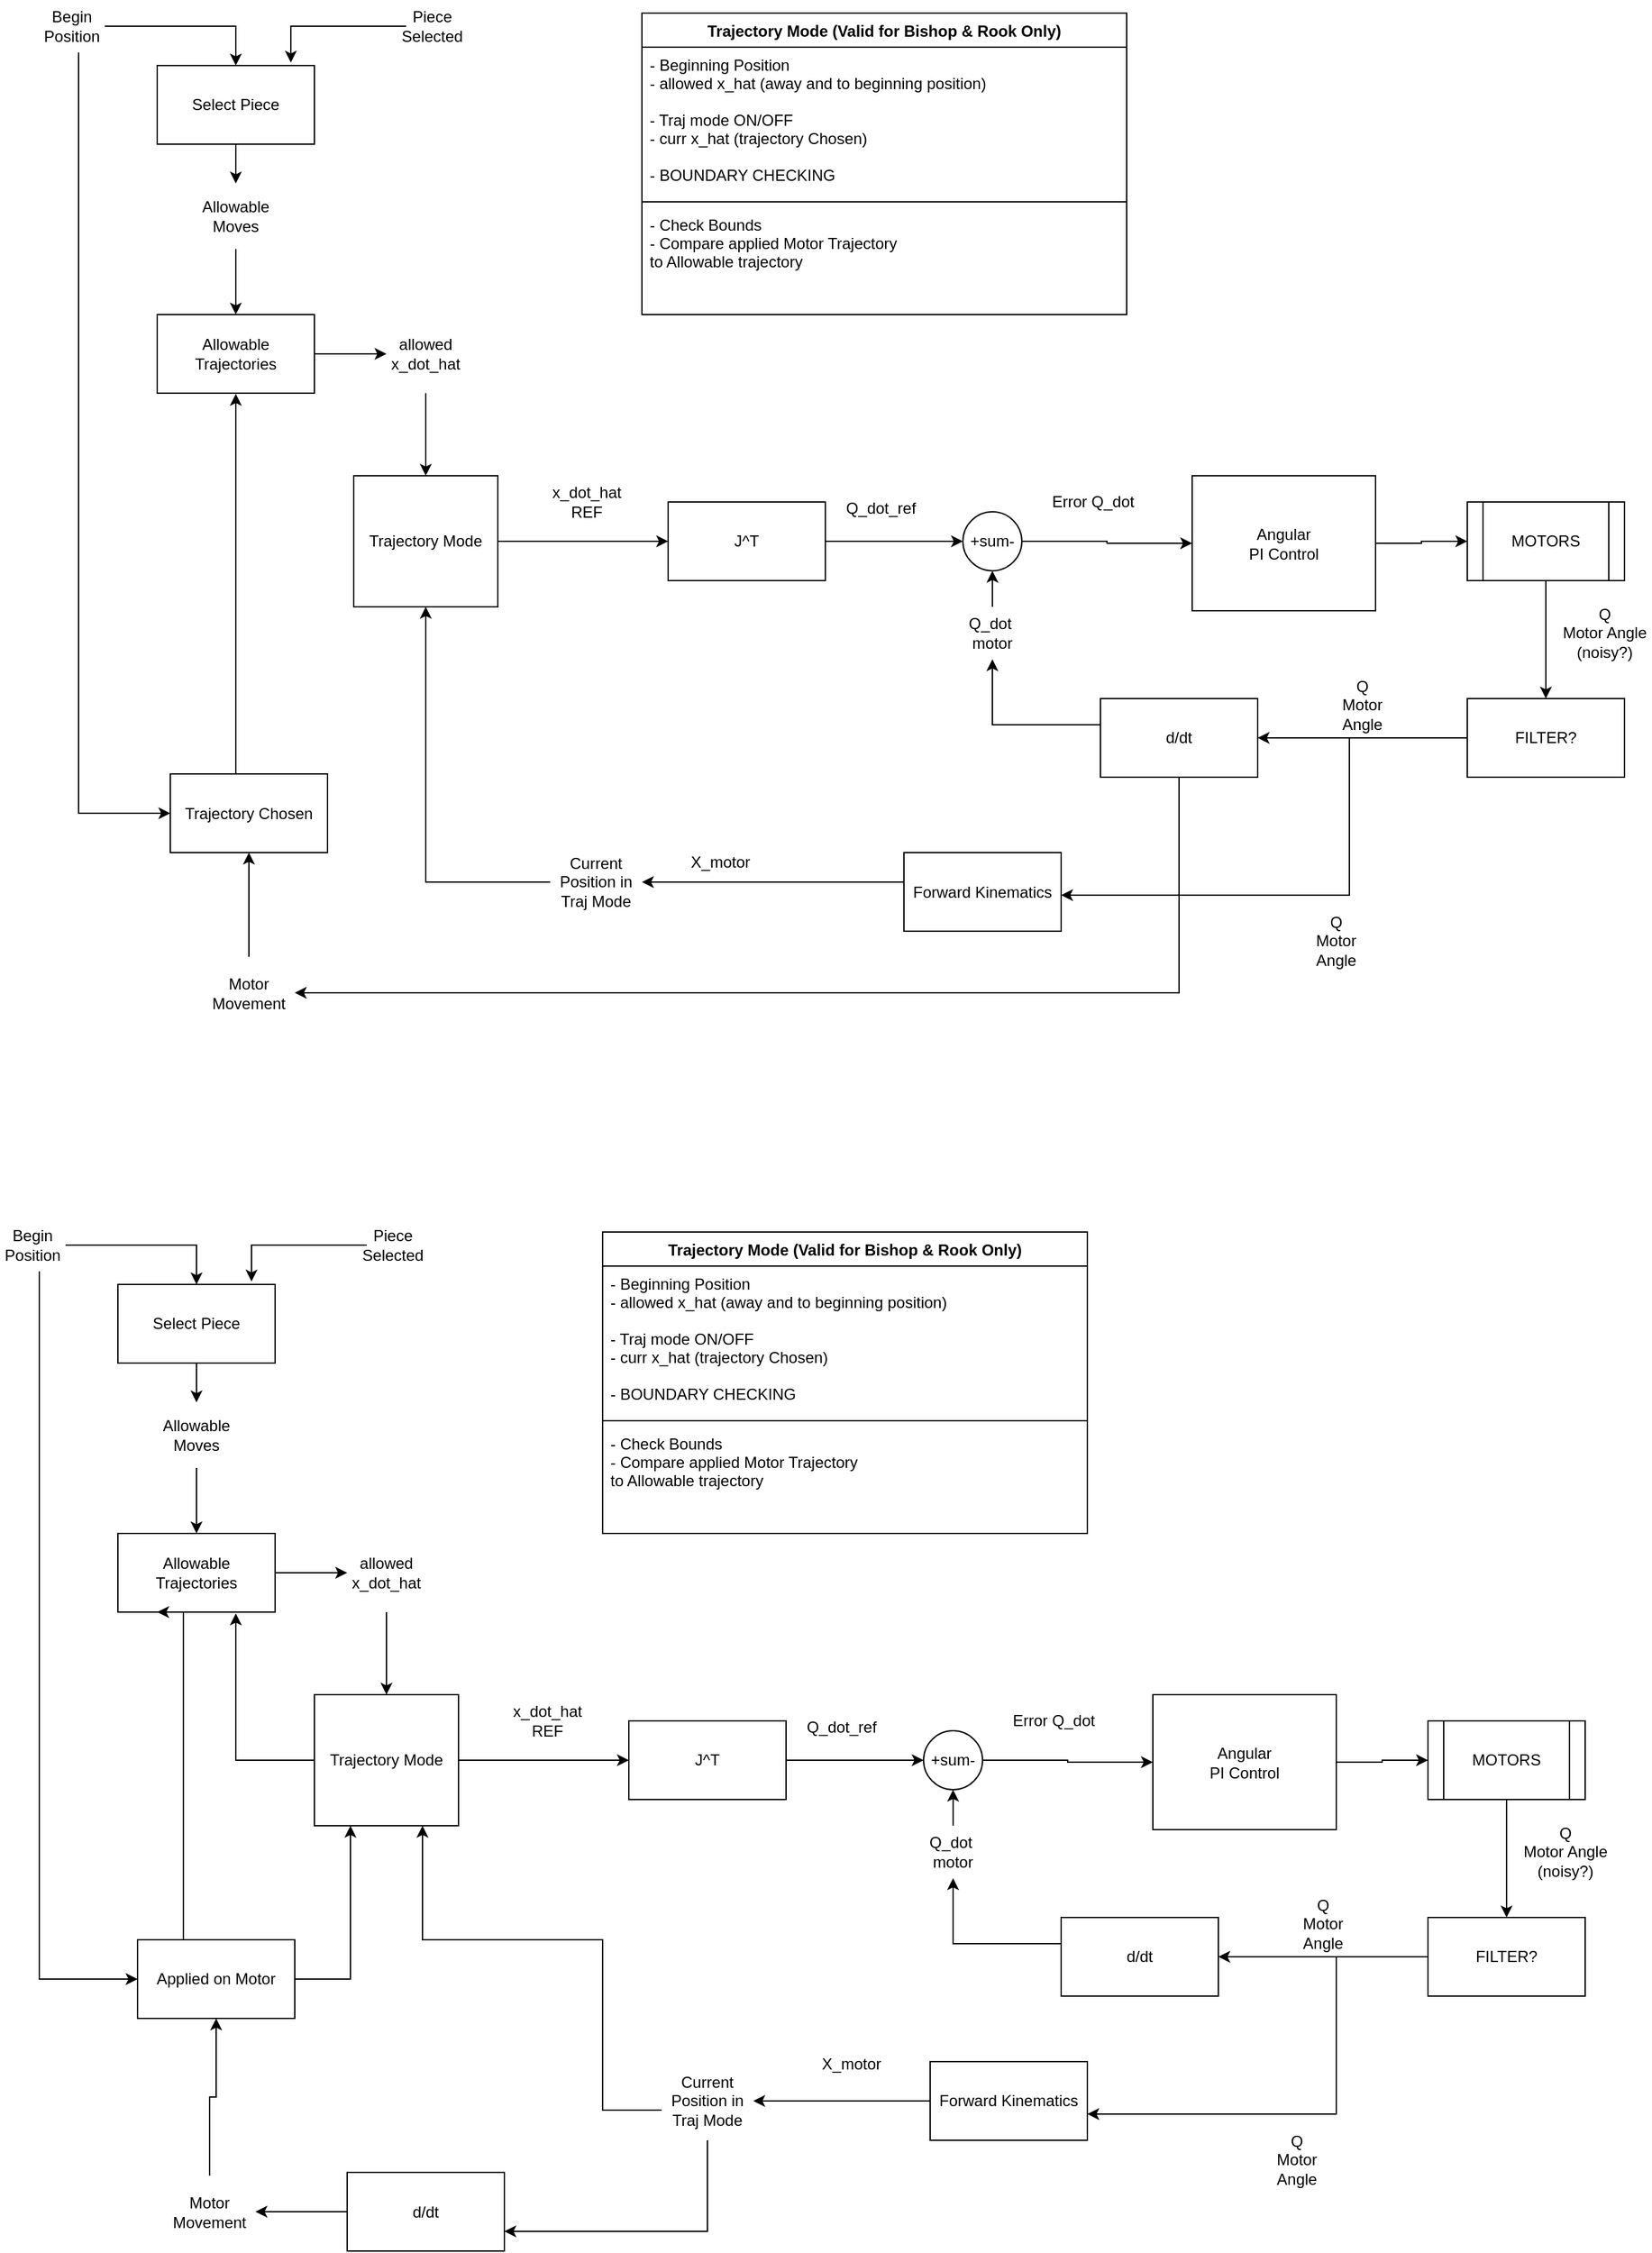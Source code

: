 <mxfile version="14.6.13" type="github"><diagram id="no_zvn_jt7BNAMizP92p" name="Page-1"><mxGraphModel dx="1377" dy="839" grid="1" gridSize="10" guides="1" tooltips="1" connect="1" arrows="1" fold="1" page="1" pageScale="1" pageWidth="827" pageHeight="1169" math="0" shadow="0"><root><mxCell id="0"/><mxCell id="1" parent="0"/><mxCell id="gTRop01zv4GmD_jJxqDv-25" value="" style="edgeStyle=orthogonalEdgeStyle;rounded=0;orthogonalLoop=1;jettySize=auto;html=1;" parent="1" source="gTRop01zv4GmD_jJxqDv-1" target="gTRop01zv4GmD_jJxqDv-9" edge="1"><mxGeometry relative="1" as="geometry"/></mxCell><mxCell id="gTRop01zv4GmD_jJxqDv-1" value="Select Piece" style="rounded=0;whiteSpace=wrap;html=1;" parent="1" vertex="1"><mxGeometry x="150" y="110" width="120" height="60" as="geometry"/></mxCell><mxCell id="gTRop01zv4GmD_jJxqDv-3" value="" style="edgeStyle=orthogonalEdgeStyle;rounded=0;orthogonalLoop=1;jettySize=auto;html=1;" parent="1" source="gTRop01zv4GmD_jJxqDv-2" target="gTRop01zv4GmD_jJxqDv-1" edge="1"><mxGeometry relative="1" as="geometry"/></mxCell><mxCell id="gTRop01zv4GmD_jJxqDv-81" value="" style="edgeStyle=orthogonalEdgeStyle;rounded=0;orthogonalLoop=1;jettySize=auto;html=1;entryX=0;entryY=0.5;entryDx=0;entryDy=0;" parent="1" source="gTRop01zv4GmD_jJxqDv-2" target="gTRop01zv4GmD_jJxqDv-33" edge="1"><mxGeometry relative="1" as="geometry"><mxPoint x="85" y="200" as="targetPoint"/><Array as="points"><mxPoint x="90" y="680"/></Array></mxGeometry></mxCell><mxCell id="gTRop01zv4GmD_jJxqDv-2" value="Begin&lt;br&gt;Position" style="text;html=1;strokeColor=none;fillColor=none;align=center;verticalAlign=middle;whiteSpace=wrap;rounded=0;" parent="1" vertex="1"><mxGeometry x="60" y="60" width="50" height="40" as="geometry"/></mxCell><mxCell id="gTRop01zv4GmD_jJxqDv-6" value="" style="edgeStyle=orthogonalEdgeStyle;rounded=0;orthogonalLoop=1;jettySize=auto;html=1;entryX=0.85;entryY=-0.037;entryDx=0;entryDy=0;entryPerimeter=0;" parent="1" source="gTRop01zv4GmD_jJxqDv-4" target="gTRop01zv4GmD_jJxqDv-1" edge="1"><mxGeometry relative="1" as="geometry"><mxPoint x="330" y="100" as="targetPoint"/></mxGeometry></mxCell><mxCell id="gTRop01zv4GmD_jJxqDv-4" value="Piece Selected" style="text;html=1;strokeColor=none;fillColor=none;align=center;verticalAlign=middle;whiteSpace=wrap;rounded=0;" parent="1" vertex="1"><mxGeometry x="340" y="70" width="40" height="20" as="geometry"/></mxCell><mxCell id="gTRop01zv4GmD_jJxqDv-26" value="" style="edgeStyle=orthogonalEdgeStyle;rounded=0;orthogonalLoop=1;jettySize=auto;html=1;" parent="1" source="gTRop01zv4GmD_jJxqDv-9" target="gTRop01zv4GmD_jJxqDv-16" edge="1"><mxGeometry relative="1" as="geometry"/></mxCell><mxCell id="gTRop01zv4GmD_jJxqDv-9" value="Allowable Moves" style="text;html=1;strokeColor=none;fillColor=none;align=center;verticalAlign=middle;whiteSpace=wrap;rounded=0;" parent="1" vertex="1"><mxGeometry x="180" y="200" width="60" height="50" as="geometry"/></mxCell><mxCell id="gTRop01zv4GmD_jJxqDv-77" value="" style="edgeStyle=orthogonalEdgeStyle;rounded=0;orthogonalLoop=1;jettySize=auto;html=1;" parent="1" source="gTRop01zv4GmD_jJxqDv-16" target="gTRop01zv4GmD_jJxqDv-31" edge="1"><mxGeometry relative="1" as="geometry"/></mxCell><mxCell id="gTRop01zv4GmD_jJxqDv-16" value="Allowable&lt;br&gt;Trajectories" style="rounded=0;whiteSpace=wrap;html=1;" parent="1" vertex="1"><mxGeometry x="150" y="300" width="120" height="60" as="geometry"/></mxCell><mxCell id="gTRop01zv4GmD_jJxqDv-48" value="" style="edgeStyle=orthogonalEdgeStyle;rounded=0;orthogonalLoop=1;jettySize=auto;html=1;entryX=0;entryY=0.5;entryDx=0;entryDy=0;" parent="1" source="gTRop01zv4GmD_jJxqDv-20" target="gTRop01zv4GmD_jJxqDv-55" edge="1"><mxGeometry relative="1" as="geometry"><mxPoint x="760" y="473" as="targetPoint"/></mxGeometry></mxCell><mxCell id="gTRop01zv4GmD_jJxqDv-20" value="J^T" style="rounded=0;whiteSpace=wrap;html=1;" parent="1" vertex="1"><mxGeometry x="540" y="443" width="120" height="60" as="geometry"/></mxCell><mxCell id="gTRop01zv4GmD_jJxqDv-45" value="" style="edgeStyle=orthogonalEdgeStyle;rounded=0;orthogonalLoop=1;jettySize=auto;html=1;" parent="1" source="gTRop01zv4GmD_jJxqDv-22" target="gTRop01zv4GmD_jJxqDv-20" edge="1"><mxGeometry relative="1" as="geometry"/></mxCell><mxCell id="gTRop01zv4GmD_jJxqDv-22" value="Trajectory Mode" style="rounded=0;whiteSpace=wrap;html=1;" parent="1" vertex="1"><mxGeometry x="300" y="423" width="110" height="100" as="geometry"/></mxCell><mxCell id="gTRop01zv4GmD_jJxqDv-78" value="" style="edgeStyle=orthogonalEdgeStyle;rounded=0;orthogonalLoop=1;jettySize=auto;html=1;entryX=0.5;entryY=0;entryDx=0;entryDy=0;" parent="1" source="gTRop01zv4GmD_jJxqDv-31" target="gTRop01zv4GmD_jJxqDv-22" edge="1"><mxGeometry relative="1" as="geometry"><mxPoint x="350" y="410" as="targetPoint"/></mxGeometry></mxCell><mxCell id="gTRop01zv4GmD_jJxqDv-31" value="allowed&lt;br&gt;x_dot_hat" style="text;html=1;strokeColor=none;fillColor=none;align=center;verticalAlign=middle;whiteSpace=wrap;rounded=0;" parent="1" vertex="1"><mxGeometry x="325" y="300" width="60" height="60" as="geometry"/></mxCell><mxCell id="gTRop01zv4GmD_jJxqDv-79" value="" style="edgeStyle=orthogonalEdgeStyle;rounded=0;orthogonalLoop=1;jettySize=auto;html=1;entryX=0.25;entryY=1;entryDx=0;entryDy=0;" parent="1" source="gTRop01zv4GmD_jJxqDv-33" edge="1"><mxGeometry relative="1" as="geometry"><mxPoint x="210" y="360.5" as="targetPoint"/><Array as="points"><mxPoint x="210" y="470.5"/><mxPoint x="210" y="470.5"/></Array></mxGeometry></mxCell><mxCell id="gTRop01zv4GmD_jJxqDv-33" value="Trajectory Chosen" style="rounded=0;whiteSpace=wrap;html=1;" parent="1" vertex="1"><mxGeometry x="160" y="650.5" width="120" height="60" as="geometry"/></mxCell><mxCell id="gTRop01zv4GmD_jJxqDv-83" value="" style="edgeStyle=orthogonalEdgeStyle;rounded=0;orthogonalLoop=1;jettySize=auto;html=1;" parent="1" source="gTRop01zv4GmD_jJxqDv-34" target="gTRop01zv4GmD_jJxqDv-33" edge="1"><mxGeometry relative="1" as="geometry"/></mxCell><mxCell id="gTRop01zv4GmD_jJxqDv-34" value="Motor Movement" style="text;html=1;strokeColor=none;fillColor=none;align=center;verticalAlign=middle;whiteSpace=wrap;rounded=0;" parent="1" vertex="1"><mxGeometry x="185" y="790" width="70" height="55" as="geometry"/></mxCell><mxCell id="VHoZAzU2RzgKH1muCBWd-2" value="" style="edgeStyle=orthogonalEdgeStyle;rounded=0;orthogonalLoop=1;jettySize=auto;html=1;entryX=0.5;entryY=1;entryDx=0;entryDy=0;" edge="1" parent="1" source="gTRop01zv4GmD_jJxqDv-42" target="gTRop01zv4GmD_jJxqDv-22"><mxGeometry relative="1" as="geometry"><mxPoint x="335" y="673" as="targetPoint"/></mxGeometry></mxCell><mxCell id="gTRop01zv4GmD_jJxqDv-42" value="Current&lt;br&gt;Position in Traj Mode" style="text;html=1;strokeColor=none;fillColor=none;align=center;verticalAlign=middle;whiteSpace=wrap;rounded=0;" parent="1" vertex="1"><mxGeometry x="450" y="703" width="70" height="60" as="geometry"/></mxCell><mxCell id="gTRop01zv4GmD_jJxqDv-46" value="x_dot_hat &lt;br&gt;REF" style="text;html=1;strokeColor=none;fillColor=none;align=center;verticalAlign=middle;whiteSpace=wrap;rounded=0;" parent="1" vertex="1"><mxGeometry x="450" y="423" width="56" height="40" as="geometry"/></mxCell><mxCell id="gTRop01zv4GmD_jJxqDv-50" value="" style="edgeStyle=orthogonalEdgeStyle;rounded=0;orthogonalLoop=1;jettySize=auto;html=1;entryX=0.5;entryY=1;entryDx=0;entryDy=0;" parent="1" source="gTRop01zv4GmD_jJxqDv-49" target="gTRop01zv4GmD_jJxqDv-55" edge="1"><mxGeometry relative="1" as="geometry"><mxPoint x="790" y="473" as="targetPoint"/></mxGeometry></mxCell><mxCell id="gTRop01zv4GmD_jJxqDv-49" value="Q_dot&amp;nbsp;&lt;br&gt;motor" style="text;html=1;strokeColor=none;fillColor=none;align=center;verticalAlign=middle;whiteSpace=wrap;rounded=0;" parent="1" vertex="1"><mxGeometry x="761.25" y="523" width="52.5" height="40" as="geometry"/></mxCell><mxCell id="gTRop01zv4GmD_jJxqDv-51" value="Q_dot_ref" style="text;html=1;strokeColor=none;fillColor=none;align=center;verticalAlign=middle;whiteSpace=wrap;rounded=0;" parent="1" vertex="1"><mxGeometry x="665" y="438" width="75" height="20" as="geometry"/></mxCell><mxCell id="gTRop01zv4GmD_jJxqDv-57" value="" style="edgeStyle=orthogonalEdgeStyle;rounded=0;orthogonalLoop=1;jettySize=auto;html=1;" parent="1" source="gTRop01zv4GmD_jJxqDv-55" target="gTRop01zv4GmD_jJxqDv-56" edge="1"><mxGeometry relative="1" as="geometry"/></mxCell><mxCell id="gTRop01zv4GmD_jJxqDv-55" value="&lt;span&gt;+sum-&lt;/span&gt;" style="ellipse;whiteSpace=wrap;html=1;aspect=fixed;" parent="1" vertex="1"><mxGeometry x="765" y="450.5" width="45" height="45" as="geometry"/></mxCell><mxCell id="gTRop01zv4GmD_jJxqDv-59" value="" style="edgeStyle=orthogonalEdgeStyle;rounded=0;orthogonalLoop=1;jettySize=auto;html=1;" parent="1" source="gTRop01zv4GmD_jJxqDv-56" target="gTRop01zv4GmD_jJxqDv-58" edge="1"><mxGeometry relative="1" as="geometry"/></mxCell><mxCell id="gTRop01zv4GmD_jJxqDv-56" value="Angular&lt;br&gt;PI Control" style="rounded=0;whiteSpace=wrap;html=1;" parent="1" vertex="1"><mxGeometry x="940" y="423" width="140" height="103" as="geometry"/></mxCell><mxCell id="gTRop01zv4GmD_jJxqDv-61" value="" style="edgeStyle=orthogonalEdgeStyle;rounded=0;orthogonalLoop=1;jettySize=auto;html=1;" parent="1" source="gTRop01zv4GmD_jJxqDv-58" target="gTRop01zv4GmD_jJxqDv-60" edge="1"><mxGeometry relative="1" as="geometry"/></mxCell><mxCell id="gTRop01zv4GmD_jJxqDv-58" value="MOTORS" style="shape=process;whiteSpace=wrap;html=1;backgroundOutline=1;" parent="1" vertex="1"><mxGeometry x="1150" y="443" width="120" height="60" as="geometry"/></mxCell><mxCell id="gTRop01zv4GmD_jJxqDv-63" value="" style="edgeStyle=orthogonalEdgeStyle;rounded=0;orthogonalLoop=1;jettySize=auto;html=1;" parent="1" source="gTRop01zv4GmD_jJxqDv-60" target="gTRop01zv4GmD_jJxqDv-62" edge="1"><mxGeometry relative="1" as="geometry"/></mxCell><mxCell id="gTRop01zv4GmD_jJxqDv-69" value="" style="edgeStyle=orthogonalEdgeStyle;rounded=0;orthogonalLoop=1;jettySize=auto;html=1;" parent="1" source="gTRop01zv4GmD_jJxqDv-60" target="gTRop01zv4GmD_jJxqDv-68" edge="1"><mxGeometry relative="1" as="geometry"><Array as="points"><mxPoint x="1060" y="623"/><mxPoint x="1060" y="743"/></Array></mxGeometry></mxCell><mxCell id="gTRop01zv4GmD_jJxqDv-60" value="FILTER?" style="whiteSpace=wrap;html=1;" parent="1" vertex="1"><mxGeometry x="1150" y="593" width="120" height="60" as="geometry"/></mxCell><mxCell id="gTRop01zv4GmD_jJxqDv-64" value="" style="edgeStyle=orthogonalEdgeStyle;rounded=0;orthogonalLoop=1;jettySize=auto;html=1;entryX=0.5;entryY=1;entryDx=0;entryDy=0;" parent="1" source="gTRop01zv4GmD_jJxqDv-62" edge="1" target="gTRop01zv4GmD_jJxqDv-49"><mxGeometry relative="1" as="geometry"><mxPoint x="788" y="583" as="targetPoint"/><Array as="points"><mxPoint x="787" y="613"/></Array></mxGeometry></mxCell><mxCell id="gTRop01zv4GmD_jJxqDv-85" value="" style="edgeStyle=orthogonalEdgeStyle;rounded=0;orthogonalLoop=1;jettySize=auto;html=1;entryX=1;entryY=0.5;entryDx=0;entryDy=0;" parent="1" source="gTRop01zv4GmD_jJxqDv-62" target="gTRop01zv4GmD_jJxqDv-34" edge="1"><mxGeometry relative="1" as="geometry"><mxPoint x="940" y="730" as="targetPoint"/><Array as="points"><mxPoint x="930" y="818"/></Array></mxGeometry></mxCell><mxCell id="gTRop01zv4GmD_jJxqDv-62" value="d/dt" style="whiteSpace=wrap;html=1;" parent="1" vertex="1"><mxGeometry x="870" y="593" width="120" height="60" as="geometry"/></mxCell><mxCell id="gTRop01zv4GmD_jJxqDv-65" value="Q&lt;br&gt;Motor Angle&lt;br&gt;(noisy?)" style="text;html=1;strokeColor=none;fillColor=none;align=center;verticalAlign=middle;whiteSpace=wrap;rounded=0;" parent="1" vertex="1"><mxGeometry x="1220" y="513" width="70" height="60" as="geometry"/></mxCell><mxCell id="gTRop01zv4GmD_jJxqDv-66" value="Q&lt;br&gt;Motor Angle" style="text;html=1;strokeColor=none;fillColor=none;align=center;verticalAlign=middle;whiteSpace=wrap;rounded=0;" parent="1" vertex="1"><mxGeometry x="1050" y="573" width="40" height="50" as="geometry"/></mxCell><mxCell id="gTRop01zv4GmD_jJxqDv-67" value="Q&lt;br&gt;Motor Angle" style="text;html=1;strokeColor=none;fillColor=none;align=center;verticalAlign=middle;whiteSpace=wrap;rounded=0;" parent="1" vertex="1"><mxGeometry x="1030" y="753" width="40" height="50" as="geometry"/></mxCell><mxCell id="gTRop01zv4GmD_jJxqDv-71" value="" style="edgeStyle=orthogonalEdgeStyle;rounded=0;orthogonalLoop=1;jettySize=auto;html=1;entryX=1;entryY=0.5;entryDx=0;entryDy=0;" parent="1" source="gTRop01zv4GmD_jJxqDv-68" target="gTRop01zv4GmD_jJxqDv-42" edge="1"><mxGeometry relative="1" as="geometry"><mxPoint x="490" y="673" as="targetPoint"/><Array as="points"><mxPoint x="520" y="733"/></Array></mxGeometry></mxCell><mxCell id="gTRop01zv4GmD_jJxqDv-68" value="Forward Kinematics" style="whiteSpace=wrap;html=1;" parent="1" vertex="1"><mxGeometry x="720" y="710.5" width="120" height="60" as="geometry"/></mxCell><mxCell id="gTRop01zv4GmD_jJxqDv-86" value="X_motor" style="text;html=1;strokeColor=none;fillColor=none;align=center;verticalAlign=middle;whiteSpace=wrap;rounded=0;" parent="1" vertex="1"><mxGeometry x="540" y="693" width="80" height="50" as="geometry"/></mxCell><mxCell id="gTRop01zv4GmD_jJxqDv-88" value="Error Q_dot" style="text;html=1;strokeColor=none;fillColor=none;align=center;verticalAlign=middle;whiteSpace=wrap;rounded=0;" parent="1" vertex="1"><mxGeometry x="827" y="433" width="75" height="20" as="geometry"/></mxCell><mxCell id="gTRop01zv4GmD_jJxqDv-91" value="Trajectory Mode (Valid for Bishop &amp; Rook Only)" style="swimlane;fontStyle=1;align=center;verticalAlign=top;childLayout=stackLayout;horizontal=1;startSize=26;horizontalStack=0;resizeParent=1;resizeParentMax=0;resizeLast=0;collapsible=1;marginBottom=0;" parent="1" vertex="1"><mxGeometry x="520" y="70" width="370" height="230" as="geometry"/></mxCell><mxCell id="gTRop01zv4GmD_jJxqDv-92" value="- Beginning Position&#10;- allowed x_hat (away and to beginning position)&#10;&#10;- Traj mode ON/OFF&#10;- curr x_hat (trajectory Chosen)&#10;&#10;- BOUNDARY CHECKING&#10;&#10;" style="text;strokeColor=none;fillColor=none;align=left;verticalAlign=top;spacingLeft=4;spacingRight=4;overflow=hidden;rotatable=0;points=[[0,0.5],[1,0.5]];portConstraint=eastwest;" parent="gTRop01zv4GmD_jJxqDv-91" vertex="1"><mxGeometry y="26" width="370" height="114" as="geometry"/></mxCell><mxCell id="gTRop01zv4GmD_jJxqDv-93" value="" style="line;strokeWidth=1;fillColor=none;align=left;verticalAlign=middle;spacingTop=-1;spacingLeft=3;spacingRight=3;rotatable=0;labelPosition=right;points=[];portConstraint=eastwest;" parent="gTRop01zv4GmD_jJxqDv-91" vertex="1"><mxGeometry y="140" width="370" height="8" as="geometry"/></mxCell><mxCell id="gTRop01zv4GmD_jJxqDv-94" value="- Check Bounds&#10;- Compare applied Motor Trajectory &#10;to Allowable trajectory" style="text;strokeColor=none;fillColor=none;align=left;verticalAlign=top;spacingLeft=4;spacingRight=4;overflow=hidden;rotatable=0;points=[[0,0.5],[1,0.5]];portConstraint=eastwest;" parent="gTRop01zv4GmD_jJxqDv-91" vertex="1"><mxGeometry y="148" width="370" height="82" as="geometry"/></mxCell><mxCell id="VHoZAzU2RzgKH1muCBWd-4" value="" style="edgeStyle=orthogonalEdgeStyle;rounded=0;orthogonalLoop=1;jettySize=auto;html=1;" edge="1" parent="1" source="VHoZAzU2RzgKH1muCBWd-5" target="VHoZAzU2RzgKH1muCBWd-12"><mxGeometry relative="1" as="geometry"/></mxCell><mxCell id="VHoZAzU2RzgKH1muCBWd-5" value="Select Piece" style="rounded=0;whiteSpace=wrap;html=1;" vertex="1" parent="1"><mxGeometry x="120" y="1040" width="120" height="60" as="geometry"/></mxCell><mxCell id="VHoZAzU2RzgKH1muCBWd-6" value="" style="edgeStyle=orthogonalEdgeStyle;rounded=0;orthogonalLoop=1;jettySize=auto;html=1;" edge="1" parent="1" source="VHoZAzU2RzgKH1muCBWd-8" target="VHoZAzU2RzgKH1muCBWd-5"><mxGeometry relative="1" as="geometry"/></mxCell><mxCell id="VHoZAzU2RzgKH1muCBWd-7" value="" style="edgeStyle=orthogonalEdgeStyle;rounded=0;orthogonalLoop=1;jettySize=auto;html=1;entryX=0;entryY=0.5;entryDx=0;entryDy=0;" edge="1" parent="1" source="VHoZAzU2RzgKH1muCBWd-8" target="VHoZAzU2RzgKH1muCBWd-22"><mxGeometry relative="1" as="geometry"><mxPoint x="55" y="1130" as="targetPoint"/><Array as="points"><mxPoint x="60" y="1570"/></Array></mxGeometry></mxCell><mxCell id="VHoZAzU2RzgKH1muCBWd-8" value="Begin&lt;br&gt;Position" style="text;html=1;strokeColor=none;fillColor=none;align=center;verticalAlign=middle;whiteSpace=wrap;rounded=0;" vertex="1" parent="1"><mxGeometry x="30" y="990" width="50" height="40" as="geometry"/></mxCell><mxCell id="VHoZAzU2RzgKH1muCBWd-9" value="" style="edgeStyle=orthogonalEdgeStyle;rounded=0;orthogonalLoop=1;jettySize=auto;html=1;entryX=0.85;entryY=-0.037;entryDx=0;entryDy=0;entryPerimeter=0;" edge="1" parent="1" source="VHoZAzU2RzgKH1muCBWd-10" target="VHoZAzU2RzgKH1muCBWd-5"><mxGeometry relative="1" as="geometry"><mxPoint x="300" y="1030" as="targetPoint"/></mxGeometry></mxCell><mxCell id="VHoZAzU2RzgKH1muCBWd-10" value="Piece Selected" style="text;html=1;strokeColor=none;fillColor=none;align=center;verticalAlign=middle;whiteSpace=wrap;rounded=0;" vertex="1" parent="1"><mxGeometry x="310" y="1000" width="40" height="20" as="geometry"/></mxCell><mxCell id="VHoZAzU2RzgKH1muCBWd-11" value="" style="edgeStyle=orthogonalEdgeStyle;rounded=0;orthogonalLoop=1;jettySize=auto;html=1;" edge="1" parent="1" source="VHoZAzU2RzgKH1muCBWd-12" target="VHoZAzU2RzgKH1muCBWd-14"><mxGeometry relative="1" as="geometry"/></mxCell><mxCell id="VHoZAzU2RzgKH1muCBWd-12" value="Allowable Moves" style="text;html=1;strokeColor=none;fillColor=none;align=center;verticalAlign=middle;whiteSpace=wrap;rounded=0;" vertex="1" parent="1"><mxGeometry x="150" y="1130" width="60" height="50" as="geometry"/></mxCell><mxCell id="VHoZAzU2RzgKH1muCBWd-13" value="" style="edgeStyle=orthogonalEdgeStyle;rounded=0;orthogonalLoop=1;jettySize=auto;html=1;" edge="1" parent="1" source="VHoZAzU2RzgKH1muCBWd-14" target="VHoZAzU2RzgKH1muCBWd-20"><mxGeometry relative="1" as="geometry"/></mxCell><mxCell id="VHoZAzU2RzgKH1muCBWd-14" value="Allowable&lt;br&gt;Trajectories" style="rounded=0;whiteSpace=wrap;html=1;" vertex="1" parent="1"><mxGeometry x="120" y="1230" width="120" height="60" as="geometry"/></mxCell><mxCell id="VHoZAzU2RzgKH1muCBWd-15" value="" style="edgeStyle=orthogonalEdgeStyle;rounded=0;orthogonalLoop=1;jettySize=auto;html=1;entryX=0;entryY=0.5;entryDx=0;entryDy=0;" edge="1" parent="1" source="VHoZAzU2RzgKH1muCBWd-16" target="VHoZAzU2RzgKH1muCBWd-32"><mxGeometry relative="1" as="geometry"><mxPoint x="730" y="1403" as="targetPoint"/></mxGeometry></mxCell><mxCell id="VHoZAzU2RzgKH1muCBWd-16" value="J^T" style="rounded=0;whiteSpace=wrap;html=1;" vertex="1" parent="1"><mxGeometry x="510" y="1373" width="120" height="60" as="geometry"/></mxCell><mxCell id="VHoZAzU2RzgKH1muCBWd-17" value="" style="edgeStyle=orthogonalEdgeStyle;rounded=0;orthogonalLoop=1;jettySize=auto;html=1;" edge="1" parent="1" source="VHoZAzU2RzgKH1muCBWd-18" target="VHoZAzU2RzgKH1muCBWd-16"><mxGeometry relative="1" as="geometry"/></mxCell><mxCell id="VHoZAzU2RzgKH1muCBWd-18" value="Trajectory Mode" style="rounded=0;whiteSpace=wrap;html=1;" vertex="1" parent="1"><mxGeometry x="270" y="1353" width="110" height="100" as="geometry"/></mxCell><mxCell id="VHoZAzU2RzgKH1muCBWd-19" value="" style="edgeStyle=orthogonalEdgeStyle;rounded=0;orthogonalLoop=1;jettySize=auto;html=1;entryX=0.5;entryY=0;entryDx=0;entryDy=0;" edge="1" parent="1" source="VHoZAzU2RzgKH1muCBWd-20" target="VHoZAzU2RzgKH1muCBWd-18"><mxGeometry relative="1" as="geometry"><mxPoint x="320" y="1340" as="targetPoint"/></mxGeometry></mxCell><mxCell id="VHoZAzU2RzgKH1muCBWd-20" value="allowed&lt;br&gt;x_dot_hat" style="text;html=1;strokeColor=none;fillColor=none;align=center;verticalAlign=middle;whiteSpace=wrap;rounded=0;" vertex="1" parent="1"><mxGeometry x="295" y="1230" width="60" height="60" as="geometry"/></mxCell><mxCell id="VHoZAzU2RzgKH1muCBWd-21" value="" style="edgeStyle=orthogonalEdgeStyle;rounded=0;orthogonalLoop=1;jettySize=auto;html=1;exitX=0;exitY=0.5;exitDx=0;exitDy=0;" edge="1" parent="1" source="VHoZAzU2RzgKH1muCBWd-18"><mxGeometry relative="1" as="geometry"><mxPoint x="210" y="1291" as="targetPoint"/><Array as="points"><mxPoint x="210" y="1403"/></Array></mxGeometry></mxCell><mxCell id="VHoZAzU2RzgKH1muCBWd-59" value="" style="edgeStyle=orthogonalEdgeStyle;rounded=0;orthogonalLoop=1;jettySize=auto;html=1;entryX=0.25;entryY=1;entryDx=0;entryDy=0;" edge="1" parent="1" source="VHoZAzU2RzgKH1muCBWd-22" target="VHoZAzU2RzgKH1muCBWd-18"><mxGeometry relative="1" as="geometry"><mxPoint x="390" y="1610.5" as="targetPoint"/></mxGeometry></mxCell><mxCell id="VHoZAzU2RzgKH1muCBWd-61" value="" style="edgeStyle=orthogonalEdgeStyle;rounded=0;orthogonalLoop=1;jettySize=auto;html=1;entryX=0.25;entryY=1;entryDx=0;entryDy=0;" edge="1" parent="1" source="VHoZAzU2RzgKH1muCBWd-22" target="VHoZAzU2RzgKH1muCBWd-14"><mxGeometry relative="1" as="geometry"><mxPoint x="180" y="1420" as="targetPoint"/><Array as="points"><mxPoint x="170" y="1290"/></Array></mxGeometry></mxCell><mxCell id="VHoZAzU2RzgKH1muCBWd-22" value="Applied on Motor" style="rounded=0;whiteSpace=wrap;html=1;" vertex="1" parent="1"><mxGeometry x="135" y="1540" width="120" height="60" as="geometry"/></mxCell><mxCell id="VHoZAzU2RzgKH1muCBWd-23" value="" style="edgeStyle=orthogonalEdgeStyle;rounded=0;orthogonalLoop=1;jettySize=auto;html=1;" edge="1" parent="1" source="VHoZAzU2RzgKH1muCBWd-24" target="VHoZAzU2RzgKH1muCBWd-22"><mxGeometry relative="1" as="geometry"><Array as="points"><mxPoint x="190" y="1660"/><mxPoint x="195" y="1660"/></Array></mxGeometry></mxCell><mxCell id="VHoZAzU2RzgKH1muCBWd-24" value="Motor Movement" style="text;html=1;strokeColor=none;fillColor=none;align=center;verticalAlign=middle;whiteSpace=wrap;rounded=0;" vertex="1" parent="1"><mxGeometry x="155" y="1720" width="70" height="55" as="geometry"/></mxCell><mxCell id="VHoZAzU2RzgKH1muCBWd-25" value="" style="edgeStyle=orthogonalEdgeStyle;rounded=0;orthogonalLoop=1;jettySize=auto;html=1;entryX=0.75;entryY=1;entryDx=0;entryDy=0;" edge="1" parent="1" source="VHoZAzU2RzgKH1muCBWd-26" target="VHoZAzU2RzgKH1muCBWd-18"><mxGeometry relative="1" as="geometry"><mxPoint x="305" y="1603" as="targetPoint"/><Array as="points"><mxPoint x="490" y="1670"/><mxPoint x="490" y="1540"/><mxPoint x="353" y="1540"/></Array></mxGeometry></mxCell><mxCell id="VHoZAzU2RzgKH1muCBWd-57" value="" style="edgeStyle=orthogonalEdgeStyle;rounded=0;orthogonalLoop=1;jettySize=auto;html=1;entryX=1;entryY=0.75;entryDx=0;entryDy=0;" edge="1" parent="1" source="VHoZAzU2RzgKH1muCBWd-26" target="VHoZAzU2RzgKH1muCBWd-54"><mxGeometry relative="1" as="geometry"><mxPoint x="615" y="1810" as="targetPoint"/><Array as="points"><mxPoint x="570" y="1763"/></Array></mxGeometry></mxCell><mxCell id="VHoZAzU2RzgKH1muCBWd-26" value="Current&lt;br&gt;Position in Traj Mode" style="text;html=1;strokeColor=none;fillColor=none;align=center;verticalAlign=middle;whiteSpace=wrap;rounded=0;" vertex="1" parent="1"><mxGeometry x="535" y="1633" width="70" height="60" as="geometry"/></mxCell><mxCell id="VHoZAzU2RzgKH1muCBWd-27" value="x_dot_hat &lt;br&gt;REF" style="text;html=1;strokeColor=none;fillColor=none;align=center;verticalAlign=middle;whiteSpace=wrap;rounded=0;" vertex="1" parent="1"><mxGeometry x="420" y="1353" width="56" height="40" as="geometry"/></mxCell><mxCell id="VHoZAzU2RzgKH1muCBWd-28" value="" style="edgeStyle=orthogonalEdgeStyle;rounded=0;orthogonalLoop=1;jettySize=auto;html=1;entryX=0.5;entryY=1;entryDx=0;entryDy=0;" edge="1" parent="1" source="VHoZAzU2RzgKH1muCBWd-29" target="VHoZAzU2RzgKH1muCBWd-32"><mxGeometry relative="1" as="geometry"><mxPoint x="760" y="1403" as="targetPoint"/></mxGeometry></mxCell><mxCell id="VHoZAzU2RzgKH1muCBWd-29" value="Q_dot&amp;nbsp;&lt;br&gt;motor" style="text;html=1;strokeColor=none;fillColor=none;align=center;verticalAlign=middle;whiteSpace=wrap;rounded=0;" vertex="1" parent="1"><mxGeometry x="731.25" y="1453" width="52.5" height="40" as="geometry"/></mxCell><mxCell id="VHoZAzU2RzgKH1muCBWd-30" value="Q_dot_ref" style="text;html=1;strokeColor=none;fillColor=none;align=center;verticalAlign=middle;whiteSpace=wrap;rounded=0;" vertex="1" parent="1"><mxGeometry x="635" y="1368" width="75" height="20" as="geometry"/></mxCell><mxCell id="VHoZAzU2RzgKH1muCBWd-31" value="" style="edgeStyle=orthogonalEdgeStyle;rounded=0;orthogonalLoop=1;jettySize=auto;html=1;" edge="1" parent="1" source="VHoZAzU2RzgKH1muCBWd-32" target="VHoZAzU2RzgKH1muCBWd-34"><mxGeometry relative="1" as="geometry"/></mxCell><mxCell id="VHoZAzU2RzgKH1muCBWd-32" value="&lt;span&gt;+sum-&lt;/span&gt;" style="ellipse;whiteSpace=wrap;html=1;aspect=fixed;" vertex="1" parent="1"><mxGeometry x="735" y="1380.5" width="45" height="45" as="geometry"/></mxCell><mxCell id="VHoZAzU2RzgKH1muCBWd-33" value="" style="edgeStyle=orthogonalEdgeStyle;rounded=0;orthogonalLoop=1;jettySize=auto;html=1;" edge="1" parent="1" source="VHoZAzU2RzgKH1muCBWd-34" target="VHoZAzU2RzgKH1muCBWd-36"><mxGeometry relative="1" as="geometry"/></mxCell><mxCell id="VHoZAzU2RzgKH1muCBWd-34" value="Angular&lt;br&gt;PI Control" style="rounded=0;whiteSpace=wrap;html=1;" vertex="1" parent="1"><mxGeometry x="910" y="1353" width="140" height="103" as="geometry"/></mxCell><mxCell id="VHoZAzU2RzgKH1muCBWd-35" value="" style="edgeStyle=orthogonalEdgeStyle;rounded=0;orthogonalLoop=1;jettySize=auto;html=1;" edge="1" parent="1" source="VHoZAzU2RzgKH1muCBWd-36" target="VHoZAzU2RzgKH1muCBWd-39"><mxGeometry relative="1" as="geometry"/></mxCell><mxCell id="VHoZAzU2RzgKH1muCBWd-36" value="MOTORS" style="shape=process;whiteSpace=wrap;html=1;backgroundOutline=1;" vertex="1" parent="1"><mxGeometry x="1120" y="1373" width="120" height="60" as="geometry"/></mxCell><mxCell id="VHoZAzU2RzgKH1muCBWd-37" value="" style="edgeStyle=orthogonalEdgeStyle;rounded=0;orthogonalLoop=1;jettySize=auto;html=1;" edge="1" parent="1" source="VHoZAzU2RzgKH1muCBWd-39" target="VHoZAzU2RzgKH1muCBWd-42"><mxGeometry relative="1" as="geometry"/></mxCell><mxCell id="VHoZAzU2RzgKH1muCBWd-38" value="" style="edgeStyle=orthogonalEdgeStyle;rounded=0;orthogonalLoop=1;jettySize=auto;html=1;" edge="1" parent="1" source="VHoZAzU2RzgKH1muCBWd-39" target="VHoZAzU2RzgKH1muCBWd-47"><mxGeometry relative="1" as="geometry"><Array as="points"><mxPoint x="1050" y="1553"/><mxPoint x="1050" y="1673"/></Array></mxGeometry></mxCell><mxCell id="VHoZAzU2RzgKH1muCBWd-39" value="FILTER?" style="whiteSpace=wrap;html=1;" vertex="1" parent="1"><mxGeometry x="1120" y="1523" width="120" height="60" as="geometry"/></mxCell><mxCell id="VHoZAzU2RzgKH1muCBWd-40" value="" style="edgeStyle=orthogonalEdgeStyle;rounded=0;orthogonalLoop=1;jettySize=auto;html=1;entryX=0.5;entryY=1;entryDx=0;entryDy=0;" edge="1" parent="1" source="VHoZAzU2RzgKH1muCBWd-42" target="VHoZAzU2RzgKH1muCBWd-29"><mxGeometry relative="1" as="geometry"><mxPoint x="758" y="1513" as="targetPoint"/><Array as="points"><mxPoint x="757" y="1543"/></Array></mxGeometry></mxCell><mxCell id="VHoZAzU2RzgKH1muCBWd-42" value="d/dt" style="whiteSpace=wrap;html=1;" vertex="1" parent="1"><mxGeometry x="840" y="1523" width="120" height="60" as="geometry"/></mxCell><mxCell id="VHoZAzU2RzgKH1muCBWd-43" value="Q&lt;br&gt;Motor Angle&lt;br&gt;(noisy?)" style="text;html=1;strokeColor=none;fillColor=none;align=center;verticalAlign=middle;whiteSpace=wrap;rounded=0;" vertex="1" parent="1"><mxGeometry x="1190" y="1443" width="70" height="60" as="geometry"/></mxCell><mxCell id="VHoZAzU2RzgKH1muCBWd-44" value="Q&lt;br&gt;Motor Angle" style="text;html=1;strokeColor=none;fillColor=none;align=center;verticalAlign=middle;whiteSpace=wrap;rounded=0;" vertex="1" parent="1"><mxGeometry x="1020" y="1503" width="40" height="50" as="geometry"/></mxCell><mxCell id="VHoZAzU2RzgKH1muCBWd-45" value="Q&lt;br&gt;Motor Angle" style="text;html=1;strokeColor=none;fillColor=none;align=center;verticalAlign=middle;whiteSpace=wrap;rounded=0;" vertex="1" parent="1"><mxGeometry x="1000" y="1683" width="40" height="50" as="geometry"/></mxCell><mxCell id="VHoZAzU2RzgKH1muCBWd-46" value="" style="edgeStyle=orthogonalEdgeStyle;rounded=0;orthogonalLoop=1;jettySize=auto;html=1;entryX=1;entryY=0.5;entryDx=0;entryDy=0;" edge="1" parent="1" source="VHoZAzU2RzgKH1muCBWd-47" target="VHoZAzU2RzgKH1muCBWd-26"><mxGeometry relative="1" as="geometry"><mxPoint x="460" y="1603" as="targetPoint"/><Array as="points"><mxPoint x="630" y="1663"/><mxPoint x="630" y="1663"/></Array></mxGeometry></mxCell><mxCell id="VHoZAzU2RzgKH1muCBWd-47" value="Forward Kinematics" style="whiteSpace=wrap;html=1;" vertex="1" parent="1"><mxGeometry x="740" y="1633" width="120" height="60" as="geometry"/></mxCell><mxCell id="VHoZAzU2RzgKH1muCBWd-48" value="X_motor" style="text;html=1;strokeColor=none;fillColor=none;align=center;verticalAlign=middle;whiteSpace=wrap;rounded=0;" vertex="1" parent="1"><mxGeometry x="640" y="1610" width="80" height="50" as="geometry"/></mxCell><mxCell id="VHoZAzU2RzgKH1muCBWd-49" value="Error Q_dot" style="text;html=1;strokeColor=none;fillColor=none;align=center;verticalAlign=middle;whiteSpace=wrap;rounded=0;" vertex="1" parent="1"><mxGeometry x="797" y="1363" width="75" height="20" as="geometry"/></mxCell><mxCell id="VHoZAzU2RzgKH1muCBWd-50" value="Trajectory Mode (Valid for Bishop &amp; Rook Only)" style="swimlane;fontStyle=1;align=center;verticalAlign=top;childLayout=stackLayout;horizontal=1;startSize=26;horizontalStack=0;resizeParent=1;resizeParentMax=0;resizeLast=0;collapsible=1;marginBottom=0;" vertex="1" parent="1"><mxGeometry x="490" y="1000" width="370" height="230" as="geometry"/></mxCell><mxCell id="VHoZAzU2RzgKH1muCBWd-51" value="- Beginning Position&#10;- allowed x_hat (away and to beginning position)&#10;&#10;- Traj mode ON/OFF&#10;- curr x_hat (trajectory Chosen)&#10;&#10;- BOUNDARY CHECKING&#10;&#10;" style="text;strokeColor=none;fillColor=none;align=left;verticalAlign=top;spacingLeft=4;spacingRight=4;overflow=hidden;rotatable=0;points=[[0,0.5],[1,0.5]];portConstraint=eastwest;" vertex="1" parent="VHoZAzU2RzgKH1muCBWd-50"><mxGeometry y="26" width="370" height="114" as="geometry"/></mxCell><mxCell id="VHoZAzU2RzgKH1muCBWd-52" value="" style="line;strokeWidth=1;fillColor=none;align=left;verticalAlign=middle;spacingTop=-1;spacingLeft=3;spacingRight=3;rotatable=0;labelPosition=right;points=[];portConstraint=eastwest;" vertex="1" parent="VHoZAzU2RzgKH1muCBWd-50"><mxGeometry y="140" width="370" height="8" as="geometry"/></mxCell><mxCell id="VHoZAzU2RzgKH1muCBWd-53" value="- Check Bounds&#10;- Compare applied Motor Trajectory &#10;to Allowable trajectory" style="text;strokeColor=none;fillColor=none;align=left;verticalAlign=top;spacingLeft=4;spacingRight=4;overflow=hidden;rotatable=0;points=[[0,0.5],[1,0.5]];portConstraint=eastwest;" vertex="1" parent="VHoZAzU2RzgKH1muCBWd-50"><mxGeometry y="148" width="370" height="82" as="geometry"/></mxCell><mxCell id="VHoZAzU2RzgKH1muCBWd-55" value="" style="edgeStyle=orthogonalEdgeStyle;rounded=0;orthogonalLoop=1;jettySize=auto;html=1;" edge="1" parent="1" source="VHoZAzU2RzgKH1muCBWd-54" target="VHoZAzU2RzgKH1muCBWd-24"><mxGeometry relative="1" as="geometry"/></mxCell><mxCell id="VHoZAzU2RzgKH1muCBWd-54" value="d/dt" style="whiteSpace=wrap;html=1;" vertex="1" parent="1"><mxGeometry x="295" y="1717.5" width="120" height="60" as="geometry"/></mxCell></root></mxGraphModel></diagram></mxfile>